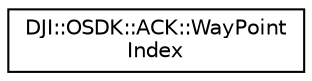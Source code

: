 digraph "Graphical Class Hierarchy"
{
 // INTERACTIVE_SVG=YES
 // LATEX_PDF_SIZE
  edge [fontname="Helvetica",fontsize="10",labelfontname="Helvetica",labelfontsize="10"];
  node [fontname="Helvetica",fontsize="10",shape=record];
  rankdir="LR";
  Node0 [label="DJI::OSDK::ACK::WayPoint\lIndex",height=0.2,width=0.4,color="black", fillcolor="white", style="filled",URL="$structDJI_1_1OSDK_1_1ACK_1_1WayPointIndex.html",tooltip="This struct is returned from the DJI::OSDK::WaypointMission::waypointIndexDownload blocking API."];
}
